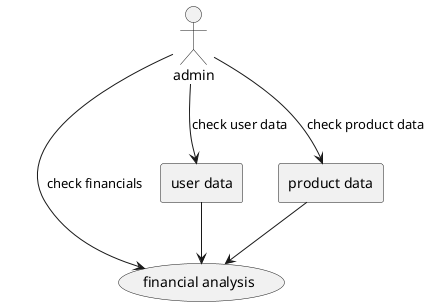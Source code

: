 @startuml admin

actor "admin" as admin

usecase "financial analysis" as f
rectangle "user data" as u
rectangle "product data" as p


admin --> u : "check user data"
admin --> p : "check product data"
u -down-> f
p -down-> f
admin -> f : "check financials"

@enduml